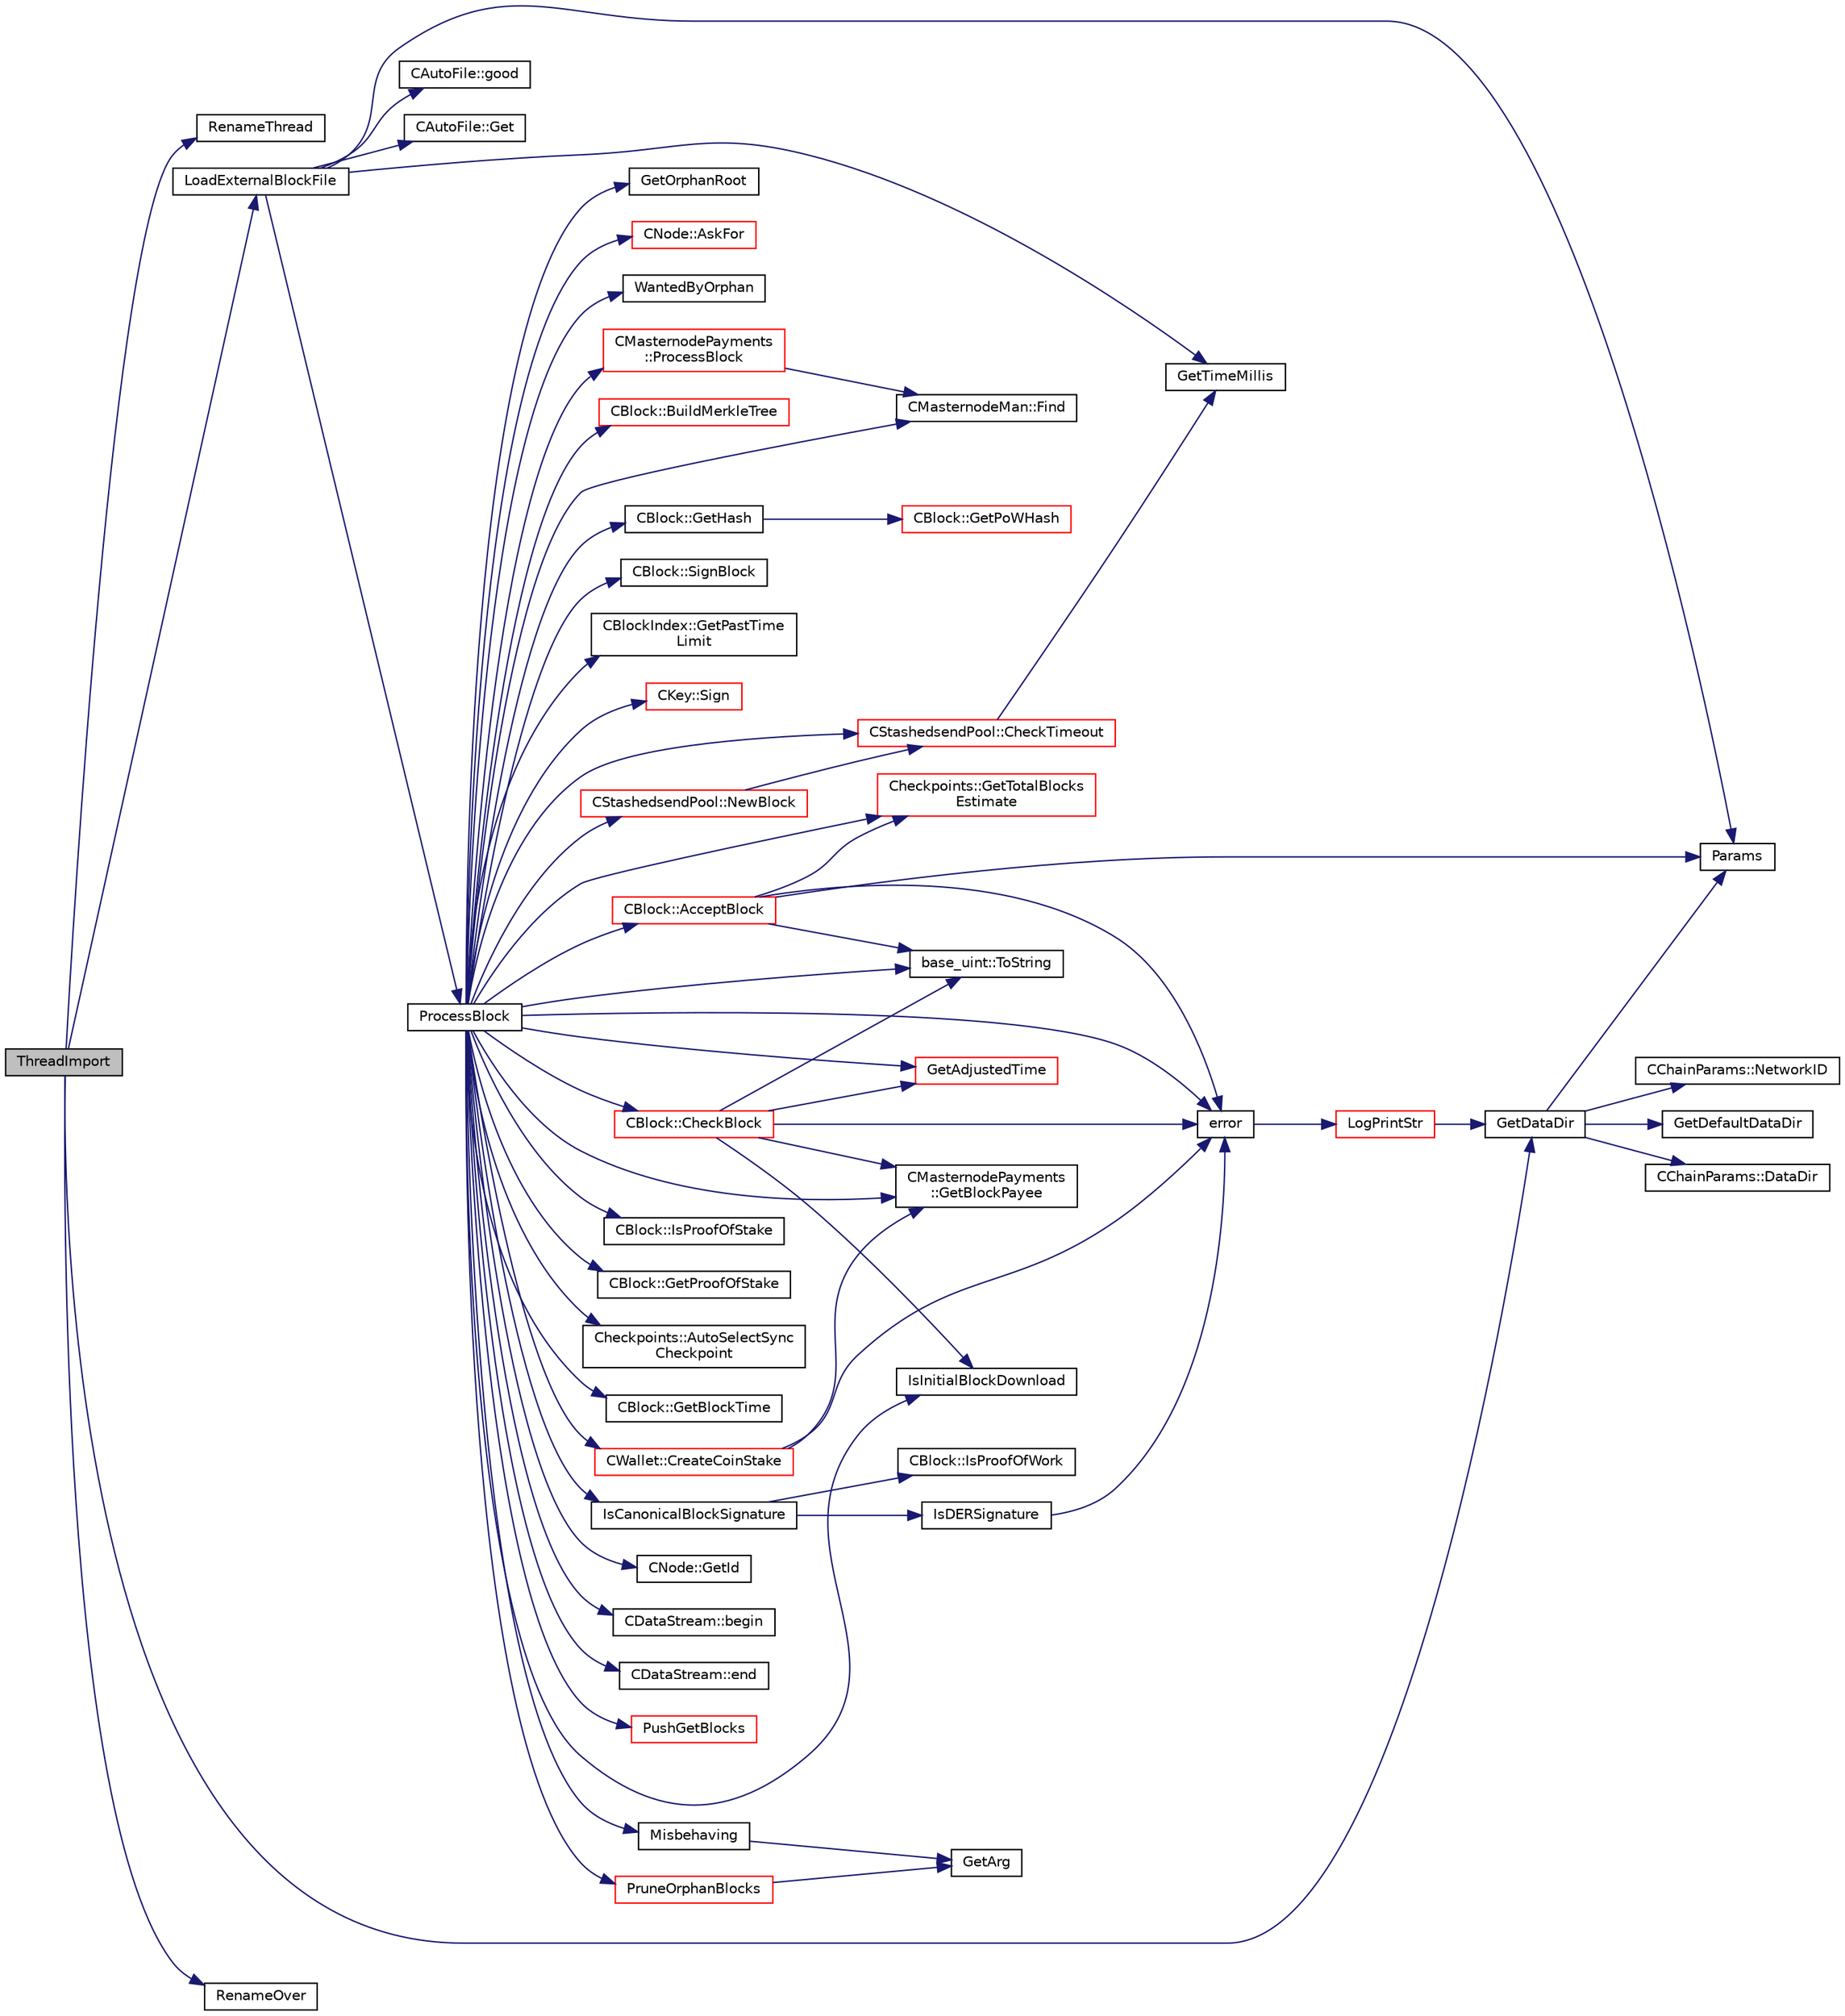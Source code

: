 digraph "ThreadImport"
{
  edge [fontname="Helvetica",fontsize="10",labelfontname="Helvetica",labelfontsize="10"];
  node [fontname="Helvetica",fontsize="10",shape=record];
  rankdir="LR";
  Node4595 [label="ThreadImport",height=0.2,width=0.4,color="black", fillcolor="grey75", style="filled", fontcolor="black"];
  Node4595 -> Node4596 [color="midnightblue",fontsize="10",style="solid",fontname="Helvetica"];
  Node4596 [label="RenameThread",height=0.2,width=0.4,color="black", fillcolor="white", style="filled",URL="$df/d2d/util_8cpp.html#a85fc1244e0bd3c91ee7a1c05ed10ebbb"];
  Node4595 -> Node4597 [color="midnightblue",fontsize="10",style="solid",fontname="Helvetica"];
  Node4597 [label="LoadExternalBlockFile",height=0.2,width=0.4,color="black", fillcolor="white", style="filled",URL="$df/d0a/main_8cpp.html#afbdbbb5a1b376748e5460cbcf644a9af"];
  Node4597 -> Node4598 [color="midnightblue",fontsize="10",style="solid",fontname="Helvetica"];
  Node4598 [label="GetTimeMillis",height=0.2,width=0.4,color="black", fillcolor="white", style="filled",URL="$d8/d3c/util_8h.html#a139d0fe6387b9e230a9b8bb12d9b43b9"];
  Node4597 -> Node4599 [color="midnightblue",fontsize="10",style="solid",fontname="Helvetica"];
  Node4599 [label="CAutoFile::good",height=0.2,width=0.4,color="black", fillcolor="white", style="filled",URL="$df/dc9/class_c_auto_file.html#af09872c7154fff94572ac732aa0098c2"];
  Node4597 -> Node4600 [color="midnightblue",fontsize="10",style="solid",fontname="Helvetica"];
  Node4600 [label="CAutoFile::Get",height=0.2,width=0.4,color="black", fillcolor="white", style="filled",URL="$df/dc9/class_c_auto_file.html#a2c1ad2d25562fea82a54bdef2793a0dd",tooltip="Get wrapped FILE* without transfer of ownership. "];
  Node4597 -> Node4601 [color="midnightblue",fontsize="10",style="solid",fontname="Helvetica"];
  Node4601 [label="Params",height=0.2,width=0.4,color="black", fillcolor="white", style="filled",URL="$df/dbf/chainparams_8cpp.html#ace5c5b706d71a324a417dd2db394fd4a",tooltip="Return the currently selected parameters. "];
  Node4597 -> Node4602 [color="midnightblue",fontsize="10",style="solid",fontname="Helvetica"];
  Node4602 [label="ProcessBlock",height=0.2,width=0.4,color="black", fillcolor="white", style="filled",URL="$df/d0a/main_8cpp.html#a7c8a7be3439bb5e1e40548a332a3cf29"];
  Node4602 -> Node4603 [color="midnightblue",fontsize="10",style="solid",fontname="Helvetica"];
  Node4603 [label="CBlock::GetHash",height=0.2,width=0.4,color="black", fillcolor="white", style="filled",URL="$d3/d51/class_c_block.html#a681acf1fa72ec2ed6c83ea5afc14e0f3"];
  Node4603 -> Node4604 [color="midnightblue",fontsize="10",style="solid",fontname="Helvetica"];
  Node4604 [label="CBlock::GetPoWHash",height=0.2,width=0.4,color="red", fillcolor="white", style="filled",URL="$d3/d51/class_c_block.html#af203beb528a62ec30b0453cf5d860044"];
  Node4602 -> Node4606 [color="midnightblue",fontsize="10",style="solid",fontname="Helvetica"];
  Node4606 [label="error",height=0.2,width=0.4,color="black", fillcolor="white", style="filled",URL="$d8/d3c/util_8h.html#af8985880cf4ef26df0a5aa2ffcb76662"];
  Node4606 -> Node4607 [color="midnightblue",fontsize="10",style="solid",fontname="Helvetica"];
  Node4607 [label="LogPrintStr",height=0.2,width=0.4,color="red", fillcolor="white", style="filled",URL="$d8/d3c/util_8h.html#afd4c3002b2797c0560adddb6af3ca1da"];
  Node4607 -> Node4609 [color="midnightblue",fontsize="10",style="solid",fontname="Helvetica"];
  Node4609 [label="GetDataDir",height=0.2,width=0.4,color="black", fillcolor="white", style="filled",URL="$df/d2d/util_8cpp.html#ab83866a054745d4b30a3948a1b44beba"];
  Node4609 -> Node4601 [color="midnightblue",fontsize="10",style="solid",fontname="Helvetica"];
  Node4609 -> Node4610 [color="midnightblue",fontsize="10",style="solid",fontname="Helvetica"];
  Node4610 [label="CChainParams::NetworkID",height=0.2,width=0.4,color="black", fillcolor="white", style="filled",URL="$d1/d4f/class_c_chain_params.html#a90dc493ec0c0325c98c3ac06eb99862b"];
  Node4609 -> Node4611 [color="midnightblue",fontsize="10",style="solid",fontname="Helvetica"];
  Node4611 [label="GetDefaultDataDir",height=0.2,width=0.4,color="black", fillcolor="white", style="filled",URL="$df/d2d/util_8cpp.html#ab272995de020a3bcbf743be630e485c6"];
  Node4609 -> Node4612 [color="midnightblue",fontsize="10",style="solid",fontname="Helvetica"];
  Node4612 [label="CChainParams::DataDir",height=0.2,width=0.4,color="black", fillcolor="white", style="filled",URL="$d1/d4f/class_c_chain_params.html#a959488b5d8e6fe62857940b831d73a78"];
  Node4602 -> Node4615 [color="midnightblue",fontsize="10",style="solid",fontname="Helvetica"];
  Node4615 [label="base_uint::ToString",height=0.2,width=0.4,color="black", fillcolor="white", style="filled",URL="$da/df7/classbase__uint.html#acccba4d9d51a0c36261718ca0cbb293b"];
  Node4602 -> Node4616 [color="midnightblue",fontsize="10",style="solid",fontname="Helvetica"];
  Node4616 [label="CBlock::IsProofOfStake",height=0.2,width=0.4,color="black", fillcolor="white", style="filled",URL="$d3/d51/class_c_block.html#ab70bdac61ff8eca54fd29c835cb4f025"];
  Node4602 -> Node4617 [color="midnightblue",fontsize="10",style="solid",fontname="Helvetica"];
  Node4617 [label="CBlock::GetProofOfStake",height=0.2,width=0.4,color="black", fillcolor="white", style="filled",URL="$d3/d51/class_c_block.html#ab3e641daba5dd1a50fafc450ea8b2230"];
  Node4602 -> Node4618 [color="midnightblue",fontsize="10",style="solid",fontname="Helvetica"];
  Node4618 [label="Checkpoints::AutoSelectSync\lCheckpoint",height=0.2,width=0.4,color="black", fillcolor="white", style="filled",URL="$d5/d46/namespace_checkpoints.html#aa1915d9b1ed1c988b8477c3cc7ed1416"];
  Node4602 -> Node4619 [color="midnightblue",fontsize="10",style="solid",fontname="Helvetica"];
  Node4619 [label="CBlock::GetBlockTime",height=0.2,width=0.4,color="black", fillcolor="white", style="filled",URL="$d3/d51/class_c_block.html#a4fa8201373b08e0ee4b4c678b8f2c4aa"];
  Node4602 -> Node4620 [color="midnightblue",fontsize="10",style="solid",fontname="Helvetica"];
  Node4620 [label="Misbehaving",height=0.2,width=0.4,color="black", fillcolor="white", style="filled",URL="$df/d0a/main_8cpp.html#a387fdffa0ff52dde6b7d1c2991a9bdac",tooltip="Increase a node&#39;s misbehavior score. "];
  Node4620 -> Node4621 [color="midnightblue",fontsize="10",style="solid",fontname="Helvetica"];
  Node4621 [label="GetArg",height=0.2,width=0.4,color="black", fillcolor="white", style="filled",URL="$df/d2d/util_8cpp.html#a24f685720bf40370e5bd2a192ad50cd8",tooltip="Return string argument or default value. "];
  Node4602 -> Node4622 [color="midnightblue",fontsize="10",style="solid",fontname="Helvetica"];
  Node4622 [label="CNode::GetId",height=0.2,width=0.4,color="black", fillcolor="white", style="filled",URL="$d1/d64/class_c_node.html#a157903f7830c0dfbf6a93852066f0b8f"];
  Node4602 -> Node4623 [color="midnightblue",fontsize="10",style="solid",fontname="Helvetica"];
  Node4623 [label="IsCanonicalBlockSignature",height=0.2,width=0.4,color="black", fillcolor="white", style="filled",URL="$df/d0a/main_8cpp.html#aec566a813e042b1991c208989c7f846d"];
  Node4623 -> Node4624 [color="midnightblue",fontsize="10",style="solid",fontname="Helvetica"];
  Node4624 [label="CBlock::IsProofOfWork",height=0.2,width=0.4,color="black", fillcolor="white", style="filled",URL="$d3/d51/class_c_block.html#ad3936367b1b6d5289bb60b42967156ea"];
  Node4623 -> Node4625 [color="midnightblue",fontsize="10",style="solid",fontname="Helvetica"];
  Node4625 [label="IsDERSignature",height=0.2,width=0.4,color="black", fillcolor="white", style="filled",URL="$dd/d0f/script_8cpp.html#a085cff21cf73b4aa50c6fc5a0082ad85"];
  Node4625 -> Node4606 [color="midnightblue",fontsize="10",style="solid",fontname="Helvetica"];
  Node4602 -> Node4626 [color="midnightblue",fontsize="10",style="solid",fontname="Helvetica"];
  Node4626 [label="CBlock::CheckBlock",height=0.2,width=0.4,color="red", fillcolor="white", style="filled",URL="$d3/d51/class_c_block.html#a423d19b5a2bf03e26cd412976df3ab20"];
  Node4626 -> Node4606 [color="midnightblue",fontsize="10",style="solid",fontname="Helvetica"];
  Node4626 -> Node4631 [color="midnightblue",fontsize="10",style="solid",fontname="Helvetica"];
  Node4631 [label="GetAdjustedTime",height=0.2,width=0.4,color="red", fillcolor="white", style="filled",URL="$df/d2d/util_8cpp.html#a09f81b9c7650f898cf3cf305b87547e6"];
  Node4626 -> Node4615 [color="midnightblue",fontsize="10",style="solid",fontname="Helvetica"];
  Node4626 -> Node4638 [color="midnightblue",fontsize="10",style="solid",fontname="Helvetica"];
  Node4638 [label="IsInitialBlockDownload",height=0.2,width=0.4,color="black", fillcolor="white", style="filled",URL="$df/d0a/main_8cpp.html#a5edcd96316574fd4a7f3ae0922a5cfd6",tooltip="Check whether we are doing an initial block download (synchronizing from disk or network) ..."];
  Node4626 -> Node4640 [color="midnightblue",fontsize="10",style="solid",fontname="Helvetica"];
  Node4640 [label="CMasternodePayments\l::GetBlockPayee",height=0.2,width=0.4,color="black", fillcolor="white", style="filled",URL="$dc/d9a/class_c_masternode_payments.html#a6d316a2dcf870a56db182f63f1fe48a8"];
  Node4602 -> Node4660 [color="midnightblue",fontsize="10",style="solid",fontname="Helvetica"];
  Node4660 [label="PruneOrphanBlocks",height=0.2,width=0.4,color="red", fillcolor="white", style="filled",URL="$df/d0a/main_8cpp.html#abcfc328daa14f00e1899caf0dab36ba7"];
  Node4660 -> Node4621 [color="midnightblue",fontsize="10",style="solid",fontname="Helvetica"];
  Node4602 -> Node4666 [color="midnightblue",fontsize="10",style="solid",fontname="Helvetica"];
  Node4666 [label="CDataStream::begin",height=0.2,width=0.4,color="black", fillcolor="white", style="filled",URL="$d5/d41/class_c_data_stream.html#a2355d11752d8622badfbc03e9ed192fd"];
  Node4602 -> Node4667 [color="midnightblue",fontsize="10",style="solid",fontname="Helvetica"];
  Node4667 [label="CDataStream::end",height=0.2,width=0.4,color="black", fillcolor="white", style="filled",URL="$d5/d41/class_c_data_stream.html#a66409dbd4403682fe674e2e71173cab4"];
  Node4602 -> Node4668 [color="midnightblue",fontsize="10",style="solid",fontname="Helvetica"];
  Node4668 [label="PushGetBlocks",height=0.2,width=0.4,color="red", fillcolor="white", style="filled",URL="$df/d0a/main_8cpp.html#a28098619373dbab927d25bca3cea8a4a"];
  Node4602 -> Node4670 [color="midnightblue",fontsize="10",style="solid",fontname="Helvetica"];
  Node4670 [label="GetOrphanRoot",height=0.2,width=0.4,color="black", fillcolor="white", style="filled",URL="$df/d0a/main_8cpp.html#a22512fc092ced0775ecfc7b2d378ea7f"];
  Node4602 -> Node4638 [color="midnightblue",fontsize="10",style="solid",fontname="Helvetica"];
  Node4602 -> Node4671 [color="midnightblue",fontsize="10",style="solid",fontname="Helvetica"];
  Node4671 [label="CNode::AskFor",height=0.2,width=0.4,color="red", fillcolor="white", style="filled",URL="$d1/d64/class_c_node.html#a35bd20800b9be4b5213826502b34996e"];
  Node4602 -> Node4679 [color="midnightblue",fontsize="10",style="solid",fontname="Helvetica"];
  Node4679 [label="WantedByOrphan",height=0.2,width=0.4,color="black", fillcolor="white", style="filled",URL="$df/d0a/main_8cpp.html#abdef12ddcc1e6b127c59fab552a9b81b"];
  Node4602 -> Node4680 [color="midnightblue",fontsize="10",style="solid",fontname="Helvetica"];
  Node4680 [label="CBlock::AcceptBlock",height=0.2,width=0.4,color="red", fillcolor="white", style="filled",URL="$d3/d51/class_c_block.html#a3f990a713116bd15c1f221c88b012ccf"];
  Node4680 -> Node4606 [color="midnightblue",fontsize="10",style="solid",fontname="Helvetica"];
  Node4680 -> Node4601 [color="midnightblue",fontsize="10",style="solid",fontname="Helvetica"];
  Node4680 -> Node4615 [color="midnightblue",fontsize="10",style="solid",fontname="Helvetica"];
  Node4680 -> Node4783 [color="midnightblue",fontsize="10",style="solid",fontname="Helvetica"];
  Node4783 [label="Checkpoints::GetTotalBlocks\lEstimate",height=0.2,width=0.4,color="red", fillcolor="white", style="filled",URL="$d5/d46/namespace_checkpoints.html#ac4dc0a0ba00009be52fee3eef694c2c0"];
  Node4602 -> Node4786 [color="midnightblue",fontsize="10",style="solid",fontname="Helvetica"];
  Node4786 [label="CBlock::BuildMerkleTree",height=0.2,width=0.4,color="red", fillcolor="white", style="filled",URL="$d3/d51/class_c_block.html#ad943ecec57cdf564937eee7becaecb88"];
  Node4602 -> Node4783 [color="midnightblue",fontsize="10",style="solid",fontname="Helvetica"];
  Node4602 -> Node4640 [color="midnightblue",fontsize="10",style="solid",fontname="Helvetica"];
  Node4602 -> Node4787 [color="midnightblue",fontsize="10",style="solid",fontname="Helvetica"];
  Node4787 [label="CMasternodeMan::Find",height=0.2,width=0.4,color="black", fillcolor="white", style="filled",URL="$dc/d6b/class_c_masternode_man.html#aade63e2fbea916e7051819015ef31dc5"];
  Node4602 -> Node4631 [color="midnightblue",fontsize="10",style="solid",fontname="Helvetica"];
  Node4602 -> Node4788 [color="midnightblue",fontsize="10",style="solid",fontname="Helvetica"];
  Node4788 [label="CStashedsendPool::CheckTimeout",height=0.2,width=0.4,color="red", fillcolor="white", style="filled",URL="$dd/d8a/class_c_stashedsend_pool.html#a7dce210797c3c963dc7223b360818b64"];
  Node4788 -> Node4598 [color="midnightblue",fontsize="10",style="solid",fontname="Helvetica"];
  Node4602 -> Node4790 [color="midnightblue",fontsize="10",style="solid",fontname="Helvetica"];
  Node4790 [label="CStashedsendPool::NewBlock",height=0.2,width=0.4,color="red", fillcolor="white", style="filled",URL="$dd/d8a/class_c_stashedsend_pool.html#a622242d20da9ef7c6637af06d3c492b7",tooltip="Process a new block. "];
  Node4790 -> Node4788 [color="midnightblue",fontsize="10",style="solid",fontname="Helvetica"];
  Node4602 -> Node4791 [color="midnightblue",fontsize="10",style="solid",fontname="Helvetica"];
  Node4791 [label="CMasternodePayments\l::ProcessBlock",height=0.2,width=0.4,color="red", fillcolor="white", style="filled",URL="$dc/d9a/class_c_masternode_payments.html#aa23dfbc148f10f601e9771bfcffea441"];
  Node4791 -> Node4787 [color="midnightblue",fontsize="10",style="solid",fontname="Helvetica"];
  Node4602 -> Node4877 [color="midnightblue",fontsize="10",style="solid",fontname="Helvetica"];
  Node4877 [label="CBlock::SignBlock",height=0.2,width=0.4,color="black", fillcolor="white", style="filled",URL="$d3/d51/class_c_block.html#a5a6b04461fc7ab5b21f00d6c403e35dd"];
  Node4602 -> Node4878 [color="midnightblue",fontsize="10",style="solid",fontname="Helvetica"];
  Node4878 [label="CWallet::CreateCoinStake",height=0.2,width=0.4,color="red", fillcolor="white", style="filled",URL="$d2/de5/class_c_wallet.html#a644df129468440aa36f49ca3716a3c19"];
  Node4878 -> Node4606 [color="midnightblue",fontsize="10",style="solid",fontname="Helvetica"];
  Node4878 -> Node4640 [color="midnightblue",fontsize="10",style="solid",fontname="Helvetica"];
  Node4602 -> Node4890 [color="midnightblue",fontsize="10",style="solid",fontname="Helvetica"];
  Node4890 [label="CBlockIndex::GetPastTime\lLimit",height=0.2,width=0.4,color="black", fillcolor="white", style="filled",URL="$d3/dbd/class_c_block_index.html#a40f52adc1db18cd86dfbfa408402a4ff"];
  Node4602 -> Node4891 [color="midnightblue",fontsize="10",style="solid",fontname="Helvetica"];
  Node4891 [label="CKey::Sign",height=0.2,width=0.4,color="red", fillcolor="white", style="filled",URL="$d2/d63/class_c_key.html#aa9b184a4a71d3e1a40aab360cf68e86c",tooltip="Create a DER-serialized signature. "];
  Node4595 -> Node4609 [color="midnightblue",fontsize="10",style="solid",fontname="Helvetica"];
  Node4595 -> Node4897 [color="midnightblue",fontsize="10",style="solid",fontname="Helvetica"];
  Node4897 [label="RenameOver",height=0.2,width=0.4,color="black", fillcolor="white", style="filled",URL="$df/d2d/util_8cpp.html#ad8f8509a84cc6f53344a5ac76369c327"];
}
